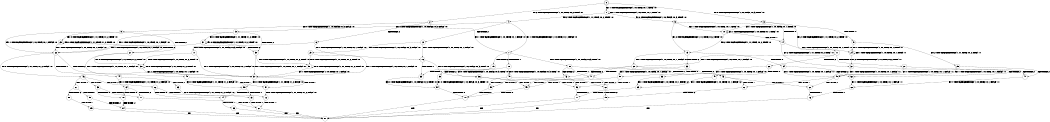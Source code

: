 digraph BCG {
size = "7, 10.5";
center = TRUE;
node [shape = circle];
0 [peripheries = 2];
0 -> 1 [label = "EX !1 !ATOMIC_EXCH_BRANCH (1, +0, TRUE, +0, 1, TRUE) !:0:"];
0 -> 2 [label = "EX !2 !ATOMIC_EXCH_BRANCH (1, +1, TRUE, +0, 2, TRUE) !:0:"];
0 -> 3 [label = "EX !0 !ATOMIC_EXCH_BRANCH (1, +0, FALSE, +0, 3, TRUE) !:0:"];
1 -> 4 [label = "EX !2 !ATOMIC_EXCH_BRANCH (1, +1, TRUE, +0, 2, TRUE) !:0:"];
1 -> 5 [label = "EX !0 !ATOMIC_EXCH_BRANCH (1, +0, FALSE, +0, 3, TRUE) !:0:"];
1 -> 1 [label = "EX !1 !ATOMIC_EXCH_BRANCH (1, +0, TRUE, +0, 1, TRUE) !:0:"];
2 -> 6 [label = "TERMINATE !2"];
2 -> 7 [label = "EX !1 !ATOMIC_EXCH_BRANCH (1, +0, TRUE, +0, 1, FALSE) !:0:"];
2 -> 8 [label = "EX !0 !ATOMIC_EXCH_BRANCH (1, +0, FALSE, +0, 3, FALSE) !:0:"];
3 -> 9 [label = "TERMINATE !0"];
3 -> 10 [label = "EX !1 !ATOMIC_EXCH_BRANCH (1, +0, TRUE, +0, 1, TRUE) !:0:"];
3 -> 11 [label = "EX !2 !ATOMIC_EXCH_BRANCH (1, +1, TRUE, +0, 2, TRUE) !:0:"];
4 -> 12 [label = "TERMINATE !2"];
4 -> 13 [label = "EX !0 !ATOMIC_EXCH_BRANCH (1, +0, FALSE, +0, 3, FALSE) !:0:"];
4 -> 7 [label = "EX !1 !ATOMIC_EXCH_BRANCH (1, +0, TRUE, +0, 1, FALSE) !:0:"];
5 -> 14 [label = "TERMINATE !0"];
5 -> 15 [label = "EX !2 !ATOMIC_EXCH_BRANCH (1, +1, TRUE, +0, 2, TRUE) !:0:"];
5 -> 10 [label = "EX !1 !ATOMIC_EXCH_BRANCH (1, +0, TRUE, +0, 1, TRUE) !:0:"];
6 -> 16 [label = "EX !1 !ATOMIC_EXCH_BRANCH (1, +0, TRUE, +0, 1, FALSE) !:0:"];
6 -> 17 [label = "EX !0 !ATOMIC_EXCH_BRANCH (1, +0, FALSE, +0, 3, FALSE) !:0:"];
7 -> 18 [label = "TERMINATE !1"];
7 -> 19 [label = "TERMINATE !2"];
7 -> 20 [label = "EX !0 !ATOMIC_EXCH_BRANCH (1, +0, FALSE, +0, 3, TRUE) !:0:"];
8 -> 21 [label = "TERMINATE !2"];
8 -> 22 [label = "EX !1 !ATOMIC_EXCH_BRANCH (1, +0, TRUE, +0, 1, FALSE) !:0:"];
8 -> 23 [label = "EX !0 !ATOMIC_EXCH_BRANCH (1, +1, TRUE, +1, 2, TRUE) !:0:"];
9 -> 24 [label = "EX !1 !ATOMIC_EXCH_BRANCH (1, +0, TRUE, +0, 1, TRUE) !:1:"];
9 -> 25 [label = "EX !2 !ATOMIC_EXCH_BRANCH (1, +1, TRUE, +0, 2, TRUE) !:1:"];
10 -> 14 [label = "TERMINATE !0"];
10 -> 15 [label = "EX !2 !ATOMIC_EXCH_BRANCH (1, +1, TRUE, +0, 2, TRUE) !:0:"];
10 -> 10 [label = "EX !1 !ATOMIC_EXCH_BRANCH (1, +0, TRUE, +0, 1, TRUE) !:0:"];
11 -> 26 [label = "TERMINATE !2"];
11 -> 27 [label = "TERMINATE !0"];
11 -> 28 [label = "EX !1 !ATOMIC_EXCH_BRANCH (1, +0, TRUE, +0, 1, FALSE) !:0:"];
12 -> 29 [label = "EX !0 !ATOMIC_EXCH_BRANCH (1, +0, FALSE, +0, 3, FALSE) !:0:"];
12 -> 16 [label = "EX !1 !ATOMIC_EXCH_BRANCH (1, +0, TRUE, +0, 1, FALSE) !:0:"];
13 -> 30 [label = "TERMINATE !2"];
13 -> 22 [label = "EX !1 !ATOMIC_EXCH_BRANCH (1, +0, TRUE, +0, 1, FALSE) !:0:"];
13 -> 31 [label = "EX !0 !ATOMIC_EXCH_BRANCH (1, +1, TRUE, +1, 2, TRUE) !:0:"];
14 -> 32 [label = "EX !2 !ATOMIC_EXCH_BRANCH (1, +1, TRUE, +0, 2, TRUE) !:1:"];
14 -> 24 [label = "EX !1 !ATOMIC_EXCH_BRANCH (1, +0, TRUE, +0, 1, TRUE) !:1:"];
15 -> 33 [label = "TERMINATE !2"];
15 -> 34 [label = "TERMINATE !0"];
15 -> 28 [label = "EX !1 !ATOMIC_EXCH_BRANCH (1, +0, TRUE, +0, 1, FALSE) !:0:"];
16 -> 35 [label = "TERMINATE !1"];
16 -> 36 [label = "EX !0 !ATOMIC_EXCH_BRANCH (1, +0, FALSE, +0, 3, TRUE) !:0:"];
17 -> 37 [label = "EX !1 !ATOMIC_EXCH_BRANCH (1, +0, TRUE, +0, 1, FALSE) !:0:"];
17 -> 38 [label = "EX !0 !ATOMIC_EXCH_BRANCH (1, +1, TRUE, +1, 2, TRUE) !:0:"];
18 -> 39 [label = "TERMINATE !2"];
18 -> 40 [label = "EX !0 !ATOMIC_EXCH_BRANCH (1, +0, FALSE, +0, 3, TRUE) !:0:"];
19 -> 35 [label = "TERMINATE !1"];
19 -> 36 [label = "EX !0 !ATOMIC_EXCH_BRANCH (1, +0, FALSE, +0, 3, TRUE) !:0:"];
20 -> 41 [label = "TERMINATE !1"];
20 -> 42 [label = "TERMINATE !2"];
20 -> 43 [label = "TERMINATE !0"];
21 -> 37 [label = "EX !1 !ATOMIC_EXCH_BRANCH (1, +0, TRUE, +0, 1, FALSE) !:0:"];
21 -> 38 [label = "EX !0 !ATOMIC_EXCH_BRANCH (1, +1, TRUE, +1, 2, TRUE) !:0:"];
22 -> 44 [label = "TERMINATE !1"];
22 -> 45 [label = "TERMINATE !2"];
22 -> 46 [label = "EX !0 !ATOMIC_EXCH_BRANCH (1, +1, TRUE, +1, 2, FALSE) !:0:"];
23 -> 21 [label = "TERMINATE !2"];
23 -> 22 [label = "EX !1 !ATOMIC_EXCH_BRANCH (1, +0, TRUE, +0, 1, FALSE) !:0:"];
23 -> 23 [label = "EX !0 !ATOMIC_EXCH_BRANCH (1, +1, TRUE, +1, 2, TRUE) !:0:"];
24 -> 32 [label = "EX !2 !ATOMIC_EXCH_BRANCH (1, +1, TRUE, +0, 2, TRUE) !:1:"];
24 -> 24 [label = "EX !1 !ATOMIC_EXCH_BRANCH (1, +0, TRUE, +0, 1, TRUE) !:1:"];
25 -> 47 [label = "TERMINATE !2"];
25 -> 48 [label = "EX !1 !ATOMIC_EXCH_BRANCH (1, +0, TRUE, +0, 1, FALSE) !:1:"];
26 -> 49 [label = "TERMINATE !0"];
26 -> 50 [label = "EX !1 !ATOMIC_EXCH_BRANCH (1, +0, TRUE, +0, 1, FALSE) !:0:"];
27 -> 47 [label = "TERMINATE !2"];
27 -> 48 [label = "EX !1 !ATOMIC_EXCH_BRANCH (1, +0, TRUE, +0, 1, FALSE) !:1:"];
28 -> 41 [label = "TERMINATE !1"];
28 -> 42 [label = "TERMINATE !2"];
28 -> 43 [label = "TERMINATE !0"];
29 -> 37 [label = "EX !1 !ATOMIC_EXCH_BRANCH (1, +0, TRUE, +0, 1, FALSE) !:0:"];
29 -> 51 [label = "EX !0 !ATOMIC_EXCH_BRANCH (1, +1, TRUE, +1, 2, TRUE) !:0:"];
30 -> 37 [label = "EX !1 !ATOMIC_EXCH_BRANCH (1, +0, TRUE, +0, 1, FALSE) !:0:"];
30 -> 51 [label = "EX !0 !ATOMIC_EXCH_BRANCH (1, +1, TRUE, +1, 2, TRUE) !:0:"];
31 -> 30 [label = "TERMINATE !2"];
31 -> 22 [label = "EX !1 !ATOMIC_EXCH_BRANCH (1, +0, TRUE, +0, 1, FALSE) !:0:"];
31 -> 31 [label = "EX !0 !ATOMIC_EXCH_BRANCH (1, +1, TRUE, +1, 2, TRUE) !:0:"];
32 -> 52 [label = "TERMINATE !2"];
32 -> 48 [label = "EX !1 !ATOMIC_EXCH_BRANCH (1, +0, TRUE, +0, 1, FALSE) !:1:"];
33 -> 53 [label = "TERMINATE !0"];
33 -> 50 [label = "EX !1 !ATOMIC_EXCH_BRANCH (1, +0, TRUE, +0, 1, FALSE) !:0:"];
34 -> 52 [label = "TERMINATE !2"];
34 -> 48 [label = "EX !1 !ATOMIC_EXCH_BRANCH (1, +0, TRUE, +0, 1, FALSE) !:1:"];
35 -> 54 [label = "EX !0 !ATOMIC_EXCH_BRANCH (1, +0, FALSE, +0, 3, TRUE) !:0:"];
36 -> 55 [label = "TERMINATE !1"];
36 -> 56 [label = "TERMINATE !0"];
37 -> 57 [label = "TERMINATE !1"];
37 -> 58 [label = "EX !0 !ATOMIC_EXCH_BRANCH (1, +1, TRUE, +1, 2, FALSE) !:0:"];
38 -> 37 [label = "EX !1 !ATOMIC_EXCH_BRANCH (1, +0, TRUE, +0, 1, FALSE) !:0:"];
38 -> 38 [label = "EX !0 !ATOMIC_EXCH_BRANCH (1, +1, TRUE, +1, 2, TRUE) !:0:"];
39 -> 54 [label = "EX !0 !ATOMIC_EXCH_BRANCH (1, +0, FALSE, +0, 3, TRUE) !:0:"];
40 -> 59 [label = "TERMINATE !2"];
40 -> 60 [label = "TERMINATE !0"];
41 -> 59 [label = "TERMINATE !2"];
41 -> 60 [label = "TERMINATE !0"];
42 -> 55 [label = "TERMINATE !1"];
42 -> 56 [label = "TERMINATE !0"];
43 -> 61 [label = "TERMINATE !1"];
43 -> 62 [label = "TERMINATE !2"];
44 -> 63 [label = "TERMINATE !2"];
44 -> 64 [label = "EX !0 !ATOMIC_EXCH_BRANCH (1, +1, TRUE, +1, 2, FALSE) !:0:"];
45 -> 57 [label = "TERMINATE !1"];
45 -> 58 [label = "EX !0 !ATOMIC_EXCH_BRANCH (1, +1, TRUE, +1, 2, FALSE) !:0:"];
46 -> 65 [label = "TERMINATE !1"];
46 -> 66 [label = "TERMINATE !2"];
46 -> 67 [label = "TERMINATE !0"];
47 -> 68 [label = "EX !1 !ATOMIC_EXCH_BRANCH (1, +0, TRUE, +0, 1, FALSE) !:1:"];
48 -> 61 [label = "TERMINATE !1"];
48 -> 62 [label = "TERMINATE !2"];
49 -> 69 [label = "EX !1 !ATOMIC_EXCH_BRANCH (1, +0, TRUE, +0, 1, FALSE) !:2:"];
50 -> 55 [label = "TERMINATE !1"];
50 -> 56 [label = "TERMINATE !0"];
51 -> 37 [label = "EX !1 !ATOMIC_EXCH_BRANCH (1, +0, TRUE, +0, 1, FALSE) !:0:"];
51 -> 51 [label = "EX !0 !ATOMIC_EXCH_BRANCH (1, +1, TRUE, +1, 2, TRUE) !:0:"];
52 -> 68 [label = "EX !1 !ATOMIC_EXCH_BRANCH (1, +0, TRUE, +0, 1, FALSE) !:1:"];
53 -> 69 [label = "EX !1 !ATOMIC_EXCH_BRANCH (1, +0, TRUE, +0, 1, FALSE) !:2:"];
54 -> 70 [label = "TERMINATE !0"];
55 -> 70 [label = "TERMINATE !0"];
56 -> 71 [label = "TERMINATE !1"];
57 -> 72 [label = "EX !0 !ATOMIC_EXCH_BRANCH (1, +1, TRUE, +1, 2, FALSE) !:0:"];
58 -> 73 [label = "TERMINATE !1"];
58 -> 74 [label = "TERMINATE !0"];
59 -> 70 [label = "TERMINATE !0"];
60 -> 75 [label = "TERMINATE !2"];
61 -> 75 [label = "TERMINATE !2"];
62 -> 76 [label = "TERMINATE !1"];
63 -> 72 [label = "EX !0 !ATOMIC_EXCH_BRANCH (1, +1, TRUE, +1, 2, FALSE) !:0:"];
64 -> 77 [label = "TERMINATE !2"];
64 -> 78 [label = "TERMINATE !0"];
65 -> 77 [label = "TERMINATE !2"];
65 -> 78 [label = "TERMINATE !0"];
66 -> 73 [label = "TERMINATE !1"];
66 -> 74 [label = "TERMINATE !0"];
67 -> 79 [label = "TERMINATE !1"];
67 -> 80 [label = "TERMINATE !2"];
68 -> 76 [label = "TERMINATE !1"];
69 -> 71 [label = "TERMINATE !1"];
70 -> 81 [label = "exit"];
71 -> 81 [label = "exit"];
72 -> 82 [label = "TERMINATE !0"];
73 -> 82 [label = "TERMINATE !0"];
74 -> 83 [label = "TERMINATE !1"];
75 -> 81 [label = "exit"];
76 -> 81 [label = "exit"];
77 -> 82 [label = "TERMINATE !0"];
78 -> 84 [label = "TERMINATE !2"];
79 -> 84 [label = "TERMINATE !2"];
80 -> 85 [label = "TERMINATE !1"];
82 -> 81 [label = "exit"];
83 -> 81 [label = "exit"];
84 -> 81 [label = "exit"];
85 -> 81 [label = "exit"];
}
